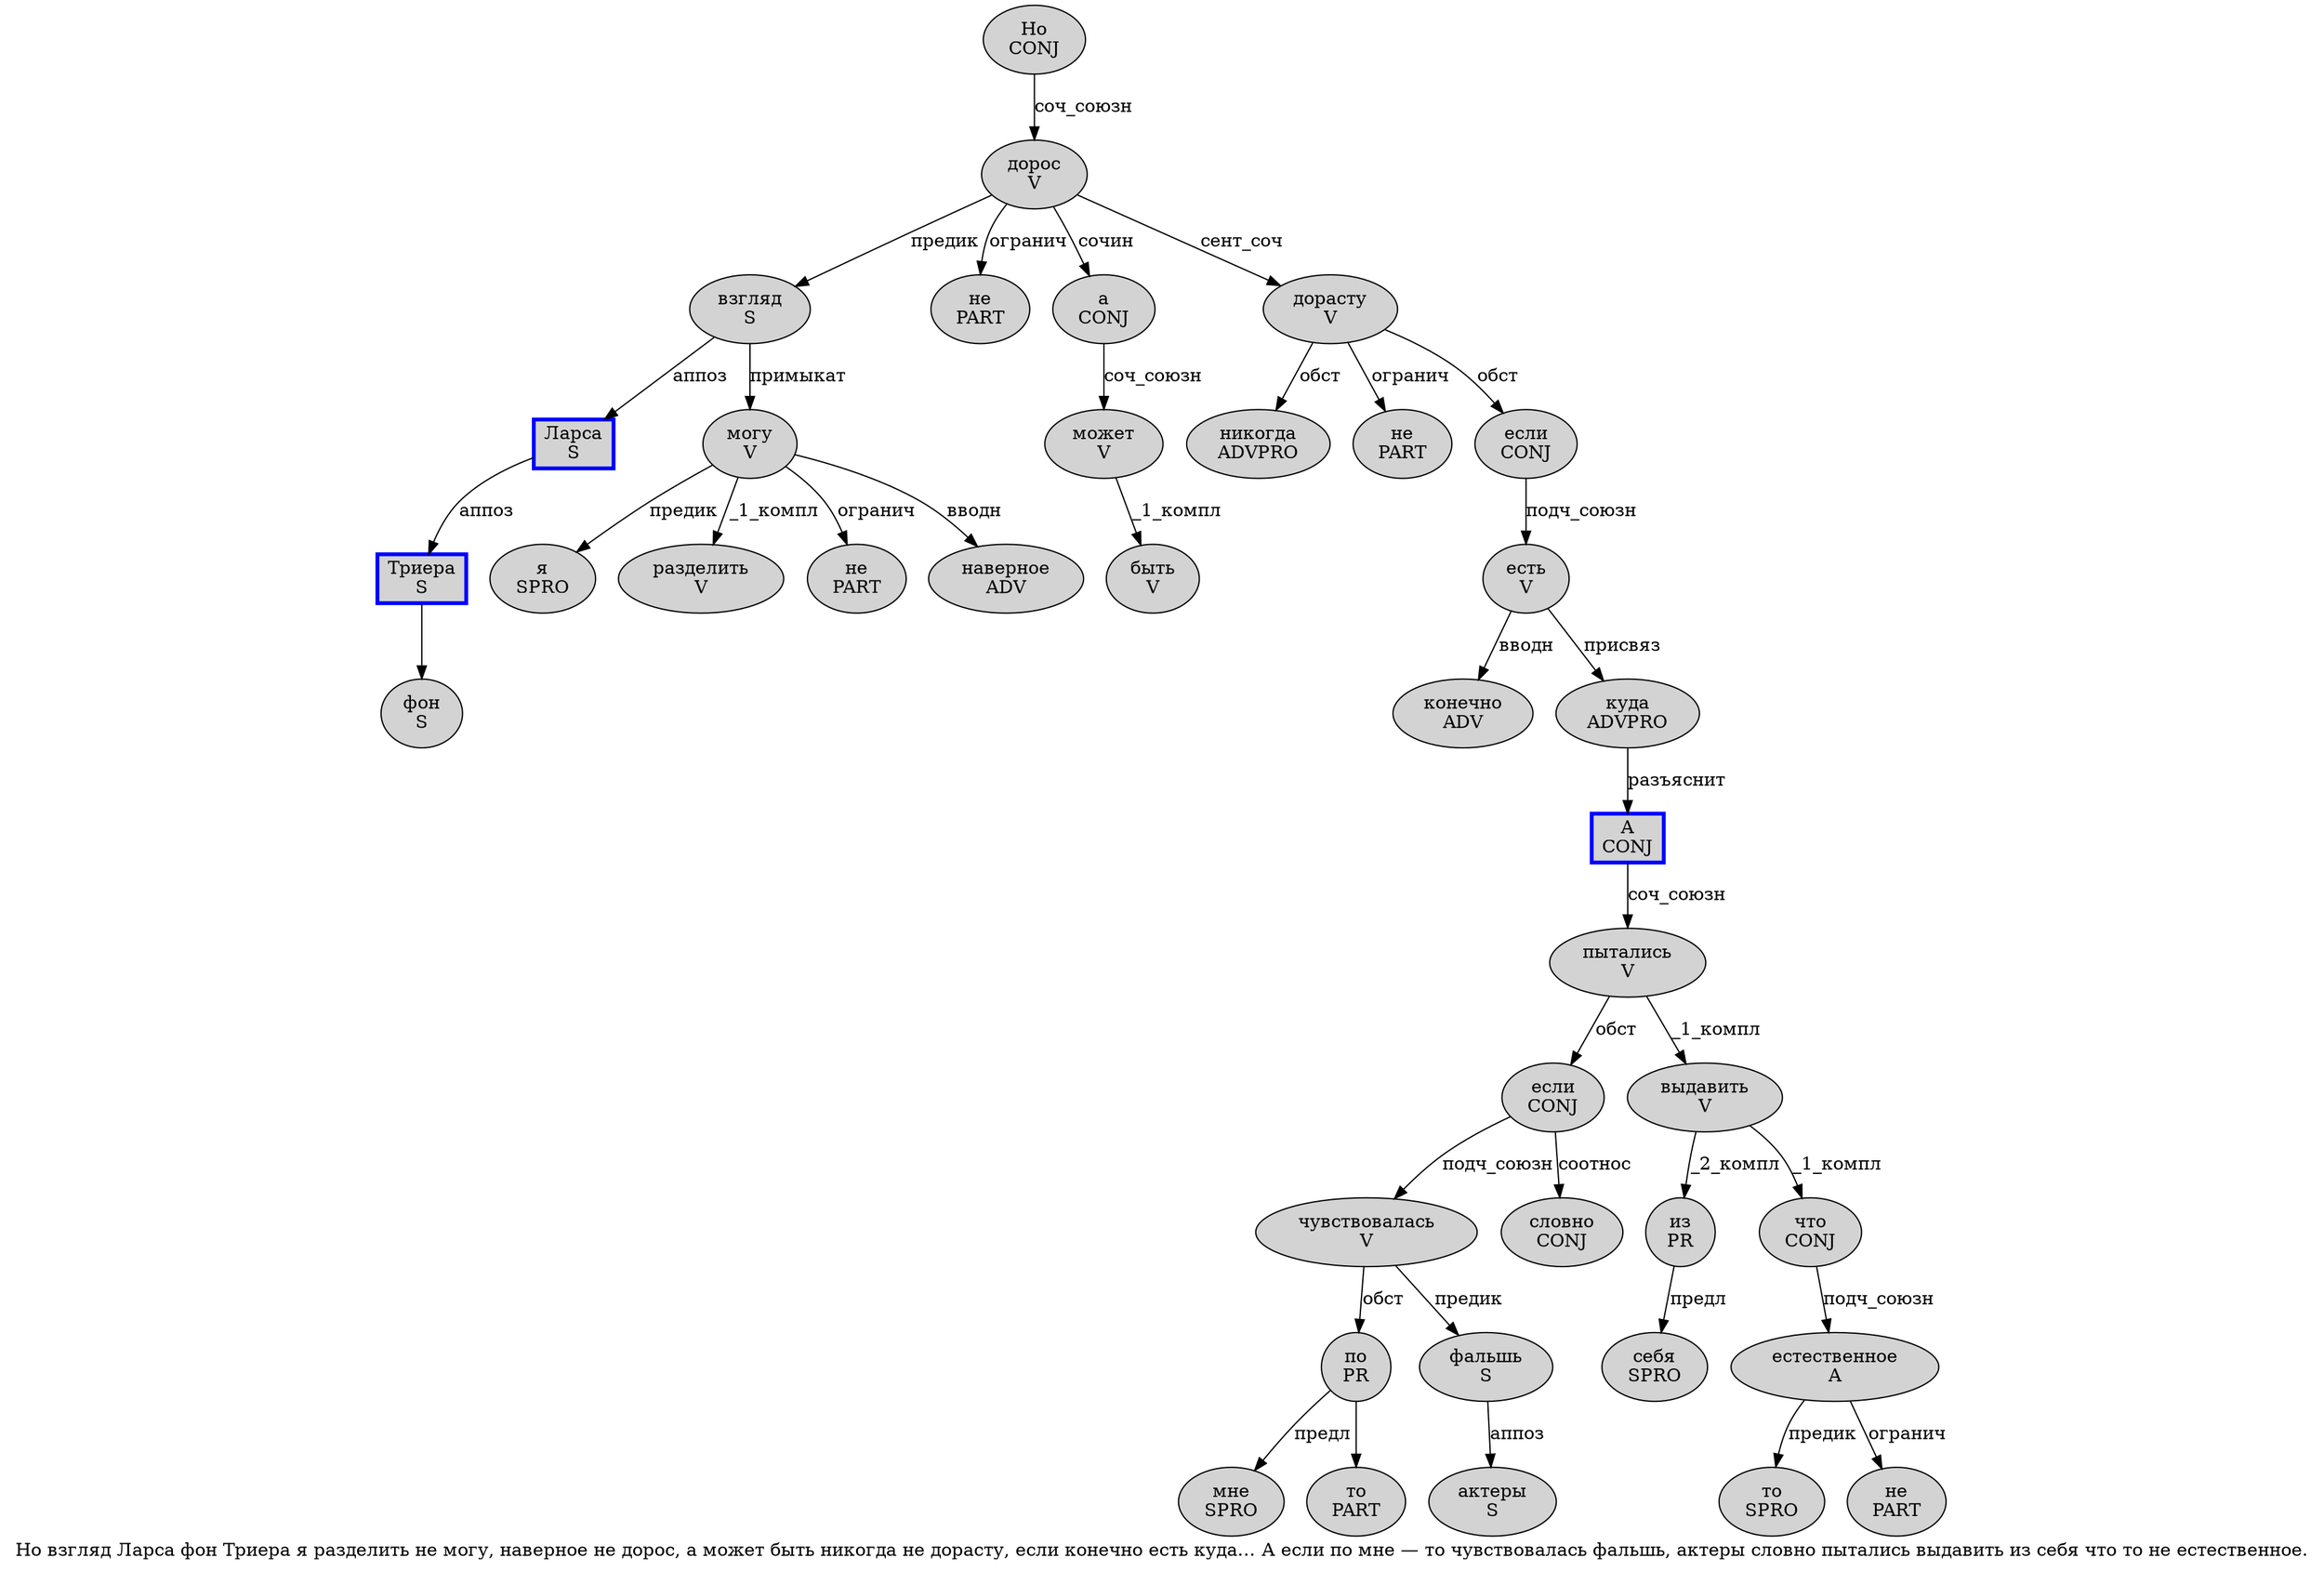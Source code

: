 digraph SENTENCE_2395 {
	graph [label="Но взгляд Ларса фон Триера я разделить не могу, наверное не дорос, а может быть никогда не дорасту, если конечно есть куда… А если по мне — то чувствовалась фальшь, актеры словно пытались выдавить из себя что то не естественное."]
	node [style=filled]
		0 [label="Но
CONJ" color="" fillcolor=lightgray penwidth=1 shape=ellipse]
		1 [label="взгляд
S" color="" fillcolor=lightgray penwidth=1 shape=ellipse]
		2 [label="Ларса
S" color=blue fillcolor=lightgray penwidth=3 shape=box]
		3 [label="фон
S" color="" fillcolor=lightgray penwidth=1 shape=ellipse]
		4 [label="Триера
S" color=blue fillcolor=lightgray penwidth=3 shape=box]
		5 [label="я
SPRO" color="" fillcolor=lightgray penwidth=1 shape=ellipse]
		6 [label="разделить
V" color="" fillcolor=lightgray penwidth=1 shape=ellipse]
		7 [label="не
PART" color="" fillcolor=lightgray penwidth=1 shape=ellipse]
		8 [label="могу
V" color="" fillcolor=lightgray penwidth=1 shape=ellipse]
		10 [label="наверное
ADV" color="" fillcolor=lightgray penwidth=1 shape=ellipse]
		11 [label="не
PART" color="" fillcolor=lightgray penwidth=1 shape=ellipse]
		12 [label="дорос
V" color="" fillcolor=lightgray penwidth=1 shape=ellipse]
		14 [label="а
CONJ" color="" fillcolor=lightgray penwidth=1 shape=ellipse]
		15 [label="может
V" color="" fillcolor=lightgray penwidth=1 shape=ellipse]
		16 [label="быть
V" color="" fillcolor=lightgray penwidth=1 shape=ellipse]
		17 [label="никогда
ADVPRO" color="" fillcolor=lightgray penwidth=1 shape=ellipse]
		18 [label="не
PART" color="" fillcolor=lightgray penwidth=1 shape=ellipse]
		19 [label="дорасту
V" color="" fillcolor=lightgray penwidth=1 shape=ellipse]
		21 [label="если
CONJ" color="" fillcolor=lightgray penwidth=1 shape=ellipse]
		22 [label="конечно
ADV" color="" fillcolor=lightgray penwidth=1 shape=ellipse]
		23 [label="есть
V" color="" fillcolor=lightgray penwidth=1 shape=ellipse]
		24 [label="куда
ADVPRO" color="" fillcolor=lightgray penwidth=1 shape=ellipse]
		26 [label="А
CONJ" color=blue fillcolor=lightgray penwidth=3 shape=box]
		27 [label="если
CONJ" color="" fillcolor=lightgray penwidth=1 shape=ellipse]
		28 [label="по
PR" color="" fillcolor=lightgray penwidth=1 shape=ellipse]
		29 [label="мне
SPRO" color="" fillcolor=lightgray penwidth=1 shape=ellipse]
		31 [label="то
PART" color="" fillcolor=lightgray penwidth=1 shape=ellipse]
		32 [label="чувствовалась
V" color="" fillcolor=lightgray penwidth=1 shape=ellipse]
		33 [label="фальшь
S" color="" fillcolor=lightgray penwidth=1 shape=ellipse]
		35 [label="актеры
S" color="" fillcolor=lightgray penwidth=1 shape=ellipse]
		36 [label="словно
CONJ" color="" fillcolor=lightgray penwidth=1 shape=ellipse]
		37 [label="пытались
V" color="" fillcolor=lightgray penwidth=1 shape=ellipse]
		38 [label="выдавить
V" color="" fillcolor=lightgray penwidth=1 shape=ellipse]
		39 [label="из
PR" color="" fillcolor=lightgray penwidth=1 shape=ellipse]
		40 [label="себя
SPRO" color="" fillcolor=lightgray penwidth=1 shape=ellipse]
		41 [label="что
CONJ" color="" fillcolor=lightgray penwidth=1 shape=ellipse]
		42 [label="то
SPRO" color="" fillcolor=lightgray penwidth=1 shape=ellipse]
		43 [label="не
PART" color="" fillcolor=lightgray penwidth=1 shape=ellipse]
		44 [label="естественное
A" color="" fillcolor=lightgray penwidth=1 shape=ellipse]
			1 -> 2 [label="аппоз"]
			1 -> 8 [label="примыкат"]
			8 -> 5 [label="предик"]
			8 -> 6 [label="_1_компл"]
			8 -> 7 [label="огранич"]
			8 -> 10 [label="вводн"]
			41 -> 44 [label="подч_союзн"]
			32 -> 28 [label="обст"]
			32 -> 33 [label="предик"]
			37 -> 27 [label="обст"]
			37 -> 38 [label="_1_компл"]
			26 -> 37 [label="соч_союзн"]
			23 -> 22 [label="вводн"]
			23 -> 24 [label="присвяз"]
			24 -> 26 [label="разъяснит"]
			12 -> 1 [label="предик"]
			12 -> 11 [label="огранич"]
			12 -> 14 [label="сочин"]
			12 -> 19 [label="сент_соч"]
			27 -> 32 [label="подч_союзн"]
			27 -> 36 [label="соотнос"]
			4 -> 3
			38 -> 39 [label="_2_компл"]
			38 -> 41 [label="_1_компл"]
			21 -> 23 [label="подч_союзн"]
			39 -> 40 [label="предл"]
			0 -> 12 [label="соч_союзн"]
			14 -> 15 [label="соч_союзн"]
			44 -> 42 [label="предик"]
			44 -> 43 [label="огранич"]
			15 -> 16 [label="_1_компл"]
			33 -> 35 [label="аппоз"]
			28 -> 29 [label="предл"]
			28 -> 31
			2 -> 4 [label="аппоз"]
			19 -> 17 [label="обст"]
			19 -> 18 [label="огранич"]
			19 -> 21 [label="обст"]
}